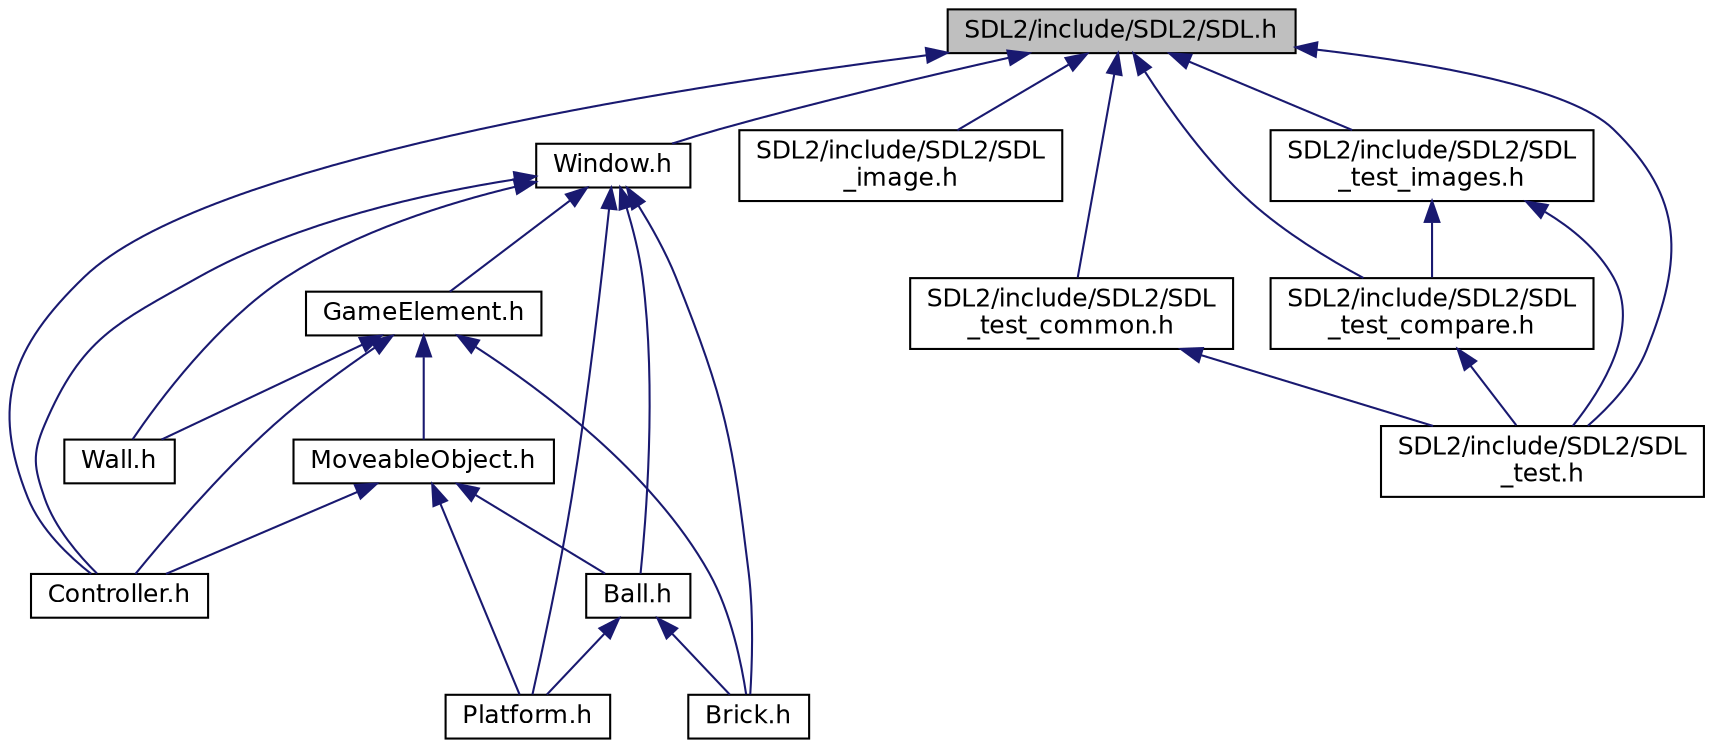 digraph "SDL2/include/SDL2/SDL.h"
{
  edge [fontname="Helvetica",fontsize="12",labelfontname="Helvetica",labelfontsize="12"];
  node [fontname="Helvetica",fontsize="12",shape=record];
  Node46 [label="SDL2/include/SDL2/SDL.h",height=0.2,width=0.4,color="black", fillcolor="grey75", style="filled", fontcolor="black"];
  Node46 -> Node47 [dir="back",color="midnightblue",fontsize="12",style="solid",fontname="Helvetica"];
  Node47 [label="Window.h",height=0.2,width=0.4,color="black", fillcolor="white", style="filled",URL="$_window_8h_source.html"];
  Node47 -> Node48 [dir="back",color="midnightblue",fontsize="12",style="solid",fontname="Helvetica"];
  Node48 [label="Ball.h",height=0.2,width=0.4,color="black", fillcolor="white", style="filled",URL="$_ball_8h_source.html"];
  Node48 -> Node49 [dir="back",color="midnightblue",fontsize="12",style="solid",fontname="Helvetica"];
  Node49 [label="Brick.h",height=0.2,width=0.4,color="black", fillcolor="white", style="filled",URL="$_brick_8h_source.html"];
  Node48 -> Node50 [dir="back",color="midnightblue",fontsize="12",style="solid",fontname="Helvetica"];
  Node50 [label="Platform.h",height=0.2,width=0.4,color="black", fillcolor="white", style="filled",URL="$_platform_8h_source.html"];
  Node47 -> Node51 [dir="back",color="midnightblue",fontsize="12",style="solid",fontname="Helvetica"];
  Node51 [label="GameElement.h",height=0.2,width=0.4,color="black", fillcolor="white", style="filled",URL="$_game_element_8h_source.html"];
  Node51 -> Node52 [dir="back",color="midnightblue",fontsize="12",style="solid",fontname="Helvetica"];
  Node52 [label="MoveableObject.h",height=0.2,width=0.4,color="black", fillcolor="white", style="filled",URL="$_moveable_object_8h_source.html"];
  Node52 -> Node48 [dir="back",color="midnightblue",fontsize="12",style="solid",fontname="Helvetica"];
  Node52 -> Node53 [dir="back",color="midnightblue",fontsize="12",style="solid",fontname="Helvetica"];
  Node53 [label="Controller.h",height=0.2,width=0.4,color="black", fillcolor="white", style="filled",URL="$_controller_8h_source.html"];
  Node52 -> Node50 [dir="back",color="midnightblue",fontsize="12",style="solid",fontname="Helvetica"];
  Node51 -> Node49 [dir="back",color="midnightblue",fontsize="12",style="solid",fontname="Helvetica"];
  Node51 -> Node53 [dir="back",color="midnightblue",fontsize="12",style="solid",fontname="Helvetica"];
  Node51 -> Node54 [dir="back",color="midnightblue",fontsize="12",style="solid",fontname="Helvetica"];
  Node54 [label="Wall.h",height=0.2,width=0.4,color="black", fillcolor="white", style="filled",URL="$_wall_8h_source.html"];
  Node47 -> Node49 [dir="back",color="midnightblue",fontsize="12",style="solid",fontname="Helvetica"];
  Node47 -> Node53 [dir="back",color="midnightblue",fontsize="12",style="solid",fontname="Helvetica"];
  Node47 -> Node50 [dir="back",color="midnightblue",fontsize="12",style="solid",fontname="Helvetica"];
  Node47 -> Node54 [dir="back",color="midnightblue",fontsize="12",style="solid",fontname="Helvetica"];
  Node46 -> Node53 [dir="back",color="midnightblue",fontsize="12",style="solid",fontname="Helvetica"];
  Node46 -> Node55 [dir="back",color="midnightblue",fontsize="12",style="solid",fontname="Helvetica"];
  Node55 [label="SDL2/include/SDL2/SDL\l_image.h",height=0.2,width=0.4,color="black", fillcolor="white", style="filled",URL="$_s_d_l__image_8h_source.html"];
  Node46 -> Node56 [dir="back",color="midnightblue",fontsize="12",style="solid",fontname="Helvetica"];
  Node56 [label="SDL2/include/SDL2/SDL\l_test.h",height=0.2,width=0.4,color="black", fillcolor="white", style="filled",URL="$_s_d_l__test_8h.html",tooltip="Include file for SDL test framework. "];
  Node46 -> Node57 [dir="back",color="midnightblue",fontsize="12",style="solid",fontname="Helvetica"];
  Node57 [label="SDL2/include/SDL2/SDL\l_test_common.h",height=0.2,width=0.4,color="black", fillcolor="white", style="filled",URL="$_s_d_l__test__common_8h.html",tooltip="Include file for SDL test framework. "];
  Node57 -> Node56 [dir="back",color="midnightblue",fontsize="12",style="solid",fontname="Helvetica"];
  Node46 -> Node58 [dir="back",color="midnightblue",fontsize="12",style="solid",fontname="Helvetica"];
  Node58 [label="SDL2/include/SDL2/SDL\l_test_compare.h",height=0.2,width=0.4,color="black", fillcolor="white", style="filled",URL="$_s_d_l__test__compare_8h.html",tooltip="Include file for SDL test framework. "];
  Node58 -> Node56 [dir="back",color="midnightblue",fontsize="12",style="solid",fontname="Helvetica"];
  Node46 -> Node59 [dir="back",color="midnightblue",fontsize="12",style="solid",fontname="Helvetica"];
  Node59 [label="SDL2/include/SDL2/SDL\l_test_images.h",height=0.2,width=0.4,color="black", fillcolor="white", style="filled",URL="$_s_d_l__test__images_8h.html",tooltip="Include file for SDL test framework. "];
  Node59 -> Node58 [dir="back",color="midnightblue",fontsize="12",style="solid",fontname="Helvetica"];
  Node59 -> Node56 [dir="back",color="midnightblue",fontsize="12",style="solid",fontname="Helvetica"];
}
